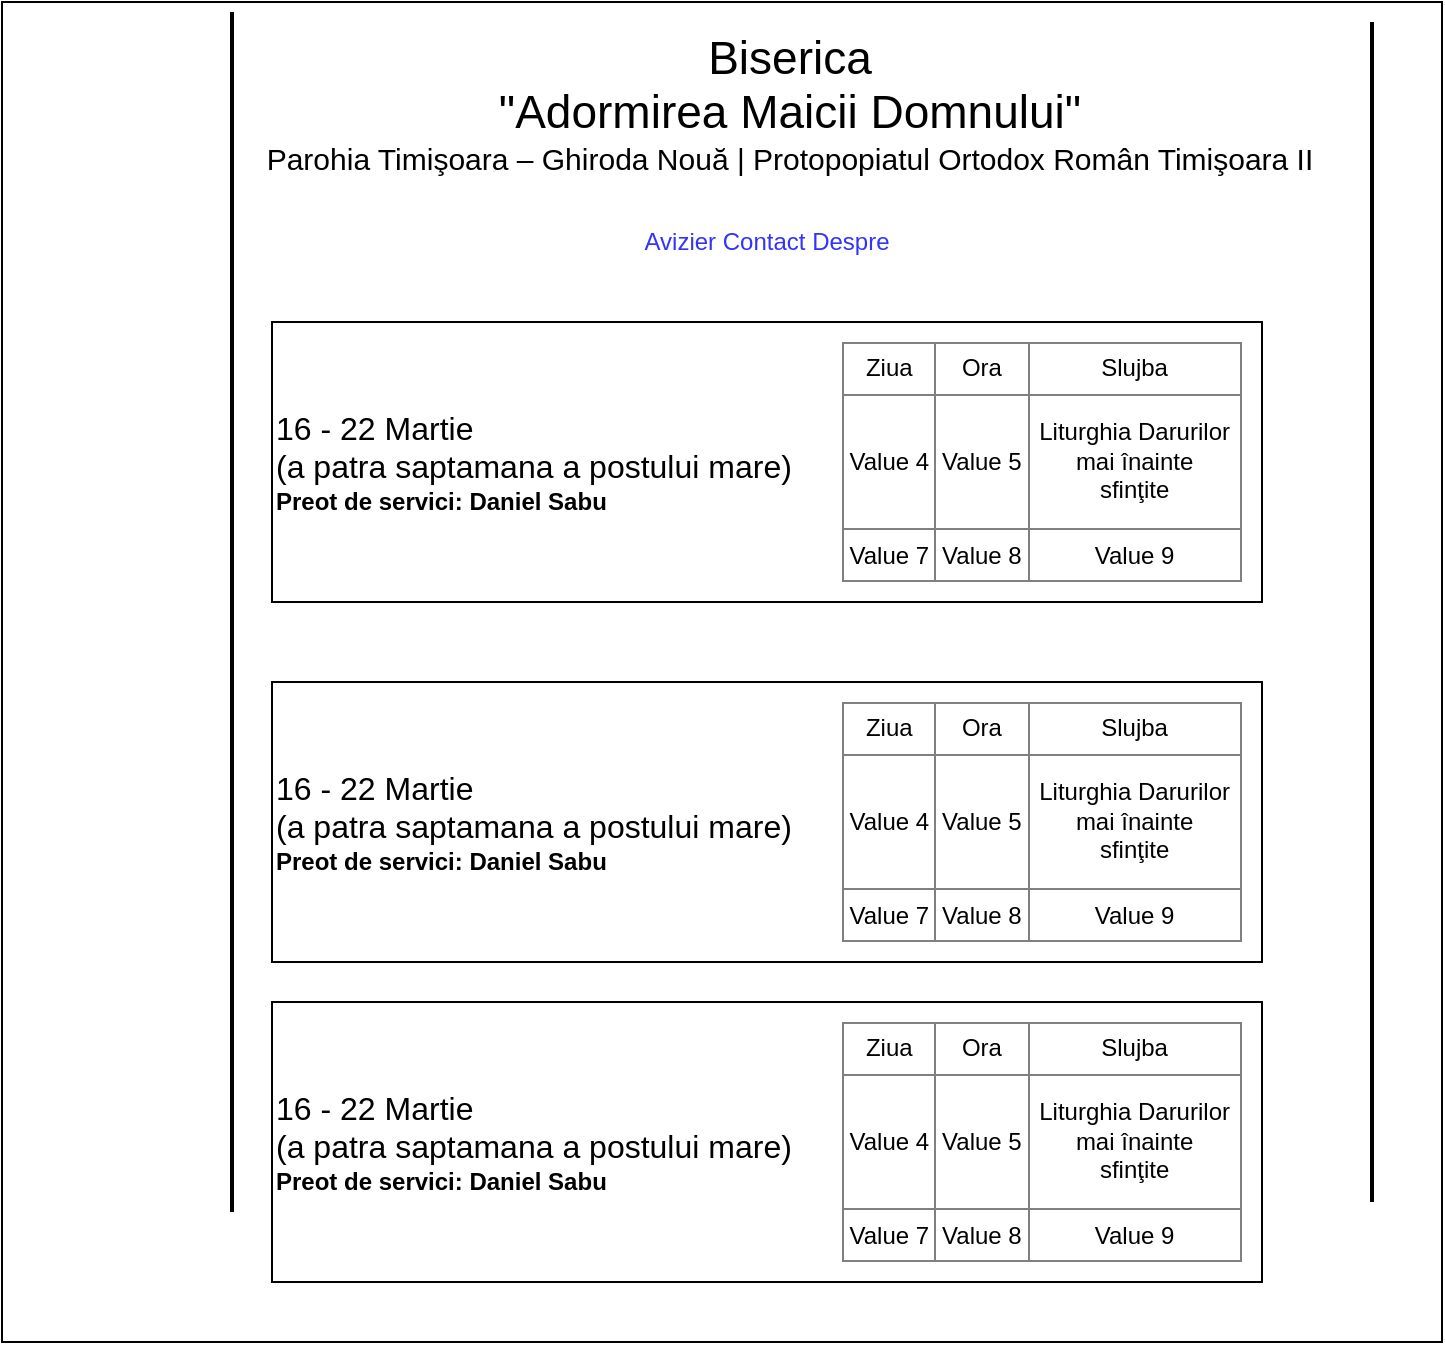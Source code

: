 <mxfile version="12.9.7" type="device"><diagram id="7q2KVJyl89712r0pEj5F" name="Page-1"><mxGraphModel dx="1298" dy="745" grid="1" gridSize="10" guides="1" tooltips="1" connect="1" arrows="1" fold="1" page="1" pageScale="1" pageWidth="850" pageHeight="1100" math="0" shadow="0"><root><mxCell id="0"/><mxCell id="1" parent="0"/><mxCell id="d41UIsAa4qe8zmR6Qhdj-1" value="" style="rounded=0;whiteSpace=wrap;html=1;" parent="1" vertex="1"><mxGeometry x="110" y="20" width="720" height="670" as="geometry"/></mxCell><mxCell id="d41UIsAa4qe8zmR6Qhdj-3" value="" style="line;strokeWidth=2;html=1;rotation=90;" parent="1" vertex="1"><mxGeometry x="-75" y="320" width="600" height="10" as="geometry"/></mxCell><mxCell id="d41UIsAa4qe8zmR6Qhdj-4" value="" style="line;strokeWidth=2;html=1;rotation=90;" parent="1" vertex="1"><mxGeometry x="500" y="320" width="590" height="10" as="geometry"/></mxCell><mxCell id="d41UIsAa4qe8zmR6Qhdj-22" value="&lt;div style=&quot;font-size: 16px&quot;&gt;16 - 22 Martie&lt;/div&gt;&lt;div style=&quot;font-size: 16px&quot;&gt;(a patra saptamana a postului mare)&lt;b&gt;&lt;br&gt;&lt;/b&gt;&lt;/div&gt;&lt;div&gt;&lt;b&gt;Preot de servici: Daniel Sabu&lt;/b&gt;&lt;/div&gt;" style="rounded=0;whiteSpace=wrap;html=1;align=left;" parent="1" vertex="1"><mxGeometry x="245" y="180" width="495" height="140" as="geometry"/></mxCell><mxCell id="d41UIsAa4qe8zmR6Qhdj-35" value="&lt;table style=&quot;width: 100% ; height: 100% ; border-collapse: collapse&quot; width=&quot;100%&quot; border=&quot;1&quot;&gt;&lt;tbody&gt;&lt;tr&gt;&lt;td align=&quot;center&quot;&gt;Ziua &lt;br&gt;&lt;/td&gt;&lt;td align=&quot;center&quot;&gt;Ora&lt;br&gt;&lt;/td&gt;&lt;td align=&quot;center&quot;&gt;Slujba&lt;/td&gt;&lt;/tr&gt;&lt;tr&gt;&lt;td align=&quot;center&quot;&gt;Value 4&lt;/td&gt;&lt;td align=&quot;center&quot;&gt;Value 5&lt;/td&gt;&lt;td align=&quot;center&quot;&gt;Liturghia Darurilor &lt;br&gt;mai înainte &lt;br&gt;sfinţite&lt;/td&gt;&lt;/tr&gt;&lt;tr&gt;&lt;td align=&quot;center&quot;&gt;Value 7&lt;/td&gt;&lt;td align=&quot;center&quot;&gt;Value 8&lt;/td&gt;&lt;td align=&quot;center&quot;&gt;Value 9&lt;/td&gt;&lt;/tr&gt;&lt;/tbody&gt;&lt;/table&gt;" style="text;html=1;strokeColor=none;fillColor=none;overflow=fill;align=left;" parent="1" vertex="1"><mxGeometry x="530" y="190" width="200" height="120" as="geometry"/></mxCell><mxCell id="d41UIsAa4qe8zmR6Qhdj-38" value="&lt;div style=&quot;font-size: 23px&quot;&gt;Biserica&lt;/div&gt;&lt;div style=&quot;font-size: 23px&quot;&gt;&quot;Adormirea Maicii Domnului&quot;&lt;/div&gt;&lt;div style=&quot;font-size: 15px&quot;&gt;Parohia Timişoara – Ghiroda Nouă | Protopopiatul Ortodox Român Timişoara II&lt;/div&gt;&lt;div&gt;&lt;br&gt;&lt;/div&gt;&lt;div&gt;&lt;br&gt;&lt;/div&gt;" style="rounded=0;whiteSpace=wrap;html=1;align=center;fillColor=#ffffff;strokeColor=none;" parent="1" vertex="1"><mxGeometry x="230" y="50" width="547.5" height="70" as="geometry"/></mxCell><mxCell id="d41UIsAa4qe8zmR6Qhdj-39" value="&lt;div style=&quot;font-size: 16px&quot;&gt;16 - 22 Martie&lt;/div&gt;&lt;div style=&quot;font-size: 16px&quot;&gt;(a patra saptamana a postului mare)&lt;b&gt;&lt;br&gt;&lt;/b&gt;&lt;/div&gt;&lt;div&gt;&lt;b&gt;Preot de servici: Daniel Sabu&lt;/b&gt;&lt;/div&gt;" style="rounded=0;whiteSpace=wrap;html=1;align=left;" parent="1" vertex="1"><mxGeometry x="245" y="360" width="495" height="140" as="geometry"/></mxCell><mxCell id="d41UIsAa4qe8zmR6Qhdj-40" value="&lt;table style=&quot;width: 100% ; height: 100% ; border-collapse: collapse&quot; width=&quot;100%&quot; border=&quot;1&quot;&gt;&lt;tbody&gt;&lt;tr&gt;&lt;td align=&quot;center&quot;&gt;Ziua &lt;br&gt;&lt;/td&gt;&lt;td align=&quot;center&quot;&gt;Ora&lt;br&gt;&lt;/td&gt;&lt;td align=&quot;center&quot;&gt;Slujba&lt;/td&gt;&lt;/tr&gt;&lt;tr&gt;&lt;td align=&quot;center&quot;&gt;Value 4&lt;/td&gt;&lt;td align=&quot;center&quot;&gt;Value 5&lt;/td&gt;&lt;td align=&quot;center&quot;&gt;Liturghia Darurilor &lt;br&gt;mai înainte &lt;br&gt;sfinţite&lt;/td&gt;&lt;/tr&gt;&lt;tr&gt;&lt;td align=&quot;center&quot;&gt;Value 7&lt;/td&gt;&lt;td align=&quot;center&quot;&gt;Value 8&lt;/td&gt;&lt;td align=&quot;center&quot;&gt;Value 9&lt;/td&gt;&lt;/tr&gt;&lt;/tbody&gt;&lt;/table&gt;" style="text;html=1;strokeColor=none;fillColor=none;overflow=fill;align=left;" parent="1" vertex="1"><mxGeometry x="530" y="370" width="200" height="120" as="geometry"/></mxCell><mxCell id="d41UIsAa4qe8zmR6Qhdj-41" value="&lt;div style=&quot;font-size: 16px&quot;&gt;16 - 22 Martie&lt;/div&gt;&lt;div style=&quot;font-size: 16px&quot;&gt;(a patra saptamana a postului mare)&lt;b&gt;&lt;br&gt;&lt;/b&gt;&lt;/div&gt;&lt;div&gt;&lt;b&gt;Preot de servici: Daniel Sabu&lt;/b&gt;&lt;/div&gt;" style="rounded=0;whiteSpace=wrap;html=1;align=left;" parent="1" vertex="1"><mxGeometry x="245" y="520" width="495" height="140" as="geometry"/></mxCell><mxCell id="d41UIsAa4qe8zmR6Qhdj-42" value="&lt;table style=&quot;width: 100% ; height: 100% ; border-collapse: collapse&quot; width=&quot;100%&quot; border=&quot;1&quot;&gt;&lt;tbody&gt;&lt;tr&gt;&lt;td align=&quot;center&quot;&gt;Ziua &lt;br&gt;&lt;/td&gt;&lt;td align=&quot;center&quot;&gt;Ora&lt;br&gt;&lt;/td&gt;&lt;td align=&quot;center&quot;&gt;Slujba&lt;/td&gt;&lt;/tr&gt;&lt;tr&gt;&lt;td align=&quot;center&quot;&gt;Value 4&lt;/td&gt;&lt;td align=&quot;center&quot;&gt;Value 5&lt;/td&gt;&lt;td align=&quot;center&quot;&gt;Liturghia Darurilor &lt;br&gt;mai înainte &lt;br&gt;sfinţite&lt;/td&gt;&lt;/tr&gt;&lt;tr&gt;&lt;td align=&quot;center&quot;&gt;Value 7&lt;/td&gt;&lt;td align=&quot;center&quot;&gt;Value 8&lt;/td&gt;&lt;td align=&quot;center&quot;&gt;Value 9&lt;/td&gt;&lt;/tr&gt;&lt;/tbody&gt;&lt;/table&gt;" style="text;html=1;strokeColor=none;fillColor=none;overflow=fill;align=left;" parent="1" vertex="1"><mxGeometry x="530" y="530" width="200" height="120" as="geometry"/></mxCell><mxCell id="d41UIsAa4qe8zmR6Qhdj-43" value="&lt;font color=&quot;#3333FF&quot;&gt;Avizier Contact Despre&lt;br&gt;&lt;/font&gt;" style="rounded=0;whiteSpace=wrap;html=1;fillColor=#ffffff;align=center;strokeColor=none;" parent="1" vertex="1"><mxGeometry x="385" y="120" width="215" height="40" as="geometry"/></mxCell></root></mxGraphModel></diagram></mxfile>